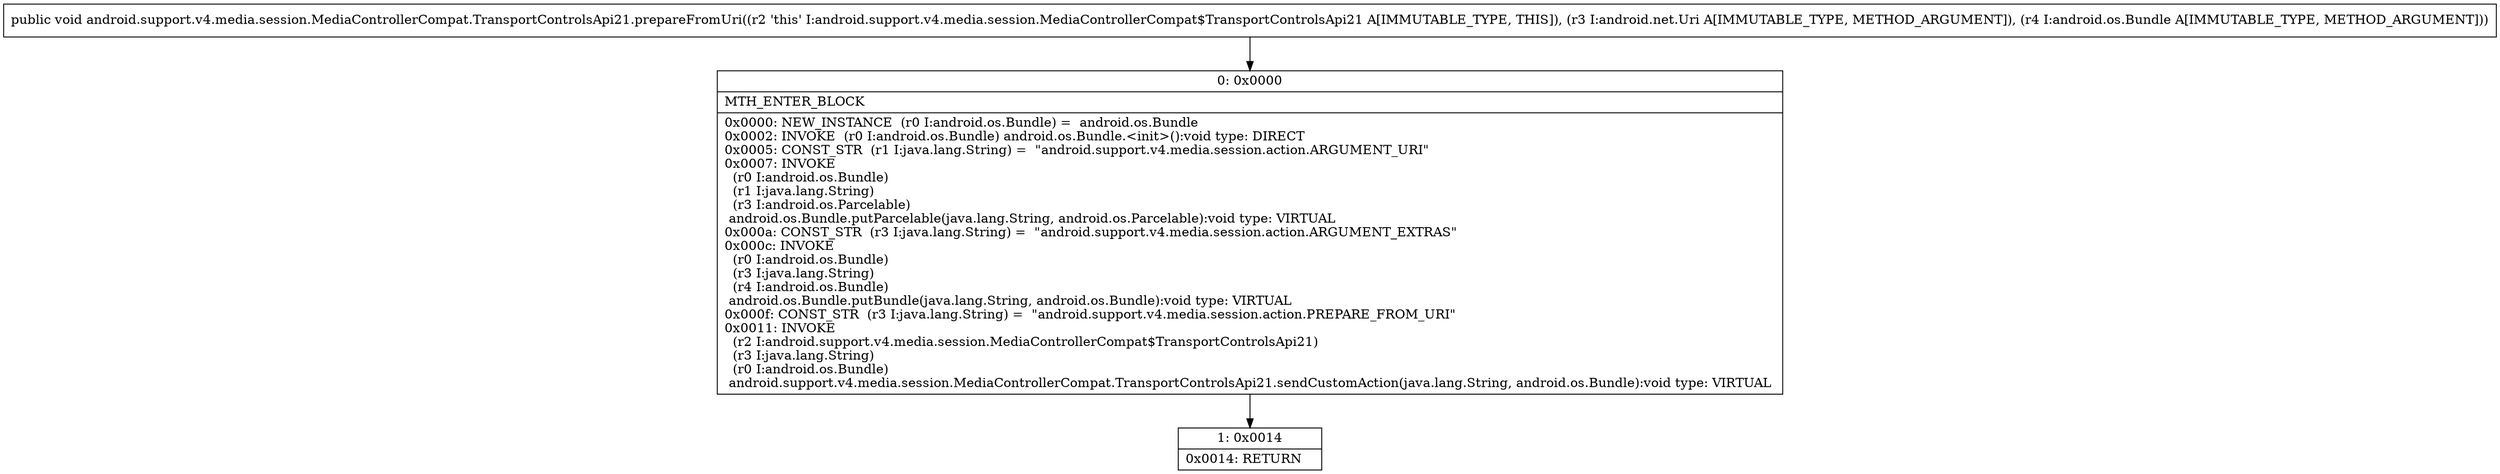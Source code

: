 digraph "CFG forandroid.support.v4.media.session.MediaControllerCompat.TransportControlsApi21.prepareFromUri(Landroid\/net\/Uri;Landroid\/os\/Bundle;)V" {
Node_0 [shape=record,label="{0\:\ 0x0000|MTH_ENTER_BLOCK\l|0x0000: NEW_INSTANCE  (r0 I:android.os.Bundle) =  android.os.Bundle \l0x0002: INVOKE  (r0 I:android.os.Bundle) android.os.Bundle.\<init\>():void type: DIRECT \l0x0005: CONST_STR  (r1 I:java.lang.String) =  \"android.support.v4.media.session.action.ARGUMENT_URI\" \l0x0007: INVOKE  \l  (r0 I:android.os.Bundle)\l  (r1 I:java.lang.String)\l  (r3 I:android.os.Parcelable)\l android.os.Bundle.putParcelable(java.lang.String, android.os.Parcelable):void type: VIRTUAL \l0x000a: CONST_STR  (r3 I:java.lang.String) =  \"android.support.v4.media.session.action.ARGUMENT_EXTRAS\" \l0x000c: INVOKE  \l  (r0 I:android.os.Bundle)\l  (r3 I:java.lang.String)\l  (r4 I:android.os.Bundle)\l android.os.Bundle.putBundle(java.lang.String, android.os.Bundle):void type: VIRTUAL \l0x000f: CONST_STR  (r3 I:java.lang.String) =  \"android.support.v4.media.session.action.PREPARE_FROM_URI\" \l0x0011: INVOKE  \l  (r2 I:android.support.v4.media.session.MediaControllerCompat$TransportControlsApi21)\l  (r3 I:java.lang.String)\l  (r0 I:android.os.Bundle)\l android.support.v4.media.session.MediaControllerCompat.TransportControlsApi21.sendCustomAction(java.lang.String, android.os.Bundle):void type: VIRTUAL \l}"];
Node_1 [shape=record,label="{1\:\ 0x0014|0x0014: RETURN   \l}"];
MethodNode[shape=record,label="{public void android.support.v4.media.session.MediaControllerCompat.TransportControlsApi21.prepareFromUri((r2 'this' I:android.support.v4.media.session.MediaControllerCompat$TransportControlsApi21 A[IMMUTABLE_TYPE, THIS]), (r3 I:android.net.Uri A[IMMUTABLE_TYPE, METHOD_ARGUMENT]), (r4 I:android.os.Bundle A[IMMUTABLE_TYPE, METHOD_ARGUMENT])) }"];
MethodNode -> Node_0;
Node_0 -> Node_1;
}

